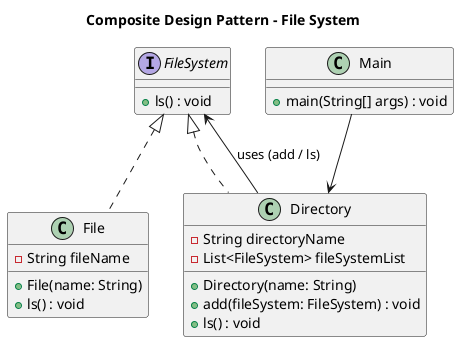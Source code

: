 @startuml CompositePattern

title Composite Design Pattern - File System

interface FileSystem {
    +ls() : void
}

class File {
    -String fileName
    +File(name: String)
    +ls() : void
}

class Directory {
    -String directoryName
    -List<FileSystem> fileSystemList
    +Directory(name: String)
    +add(fileSystem: FileSystem) : void
    +ls() : void
}

class Main {
    +main(String[] args) : void
}

FileSystem <|.. File
FileSystem <|.. Directory

Main --> Directory
Directory --> FileSystem : uses (add / ls)

@enduml
